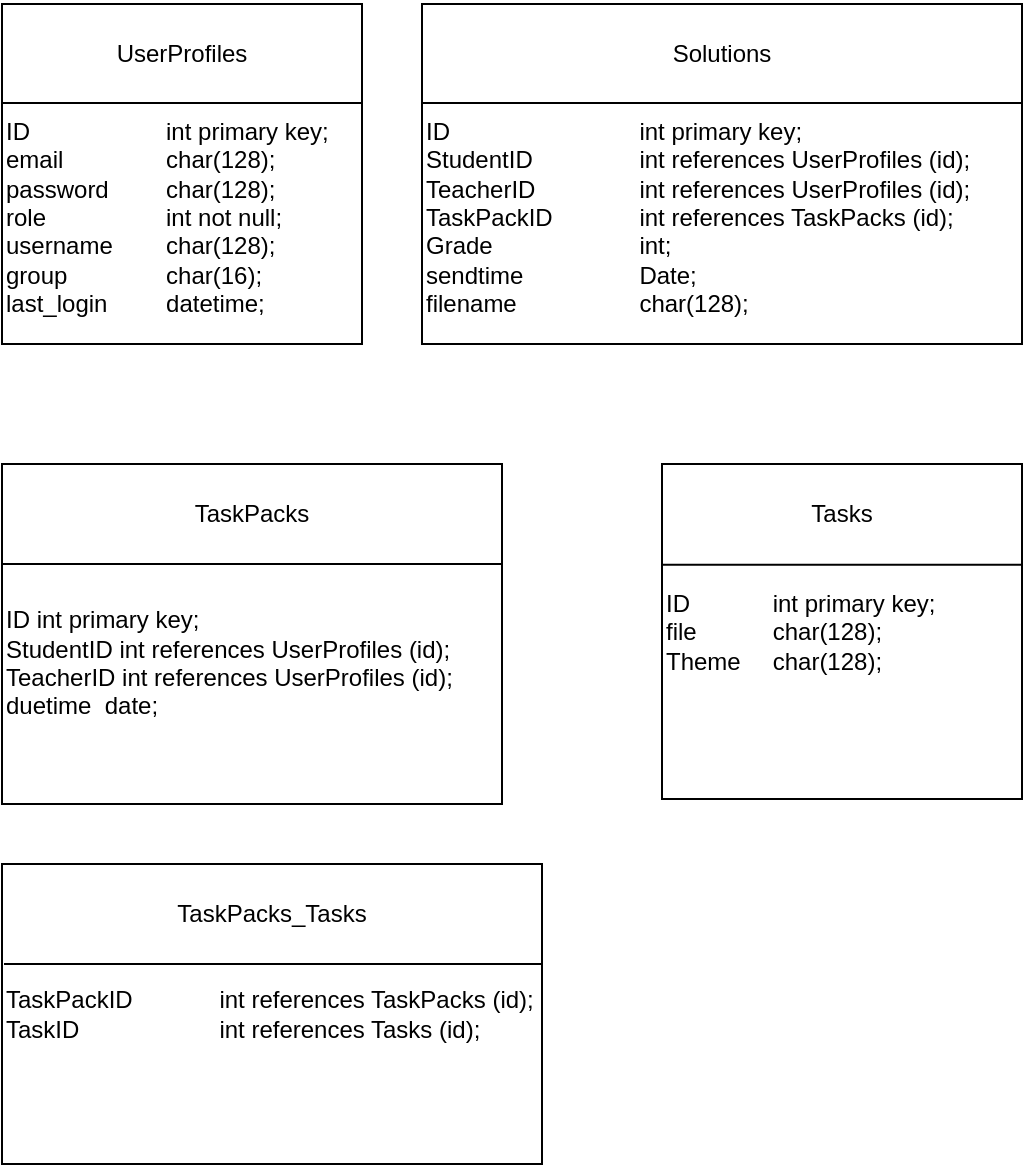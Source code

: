 <mxfile>
    <diagram id="OiTih4PlIG7memxSIhir" name="Page-1">
        <mxGraphModel dx="1200" dy="773" grid="1" gridSize="10" guides="1" tooltips="1" connect="1" arrows="1" fold="1" page="1" pageScale="1" pageWidth="900" pageHeight="1600" math="0" shadow="0">
            <root>
                <mxCell id="0"/>
                <mxCell id="1" parent="0"/>
                <mxCell id="7" value="&lt;div style=&quot;&quot;&gt;&lt;span style=&quot;background-color: initial;&quot;&gt;ID&lt;span style=&quot;white-space: pre;&quot;&gt;&#9;&lt;/span&gt;&lt;span style=&quot;white-space: pre;&quot;&gt;&#9;&lt;/span&gt;int primary key;&lt;/span&gt;&lt;/div&gt;&lt;div style=&quot;&quot;&gt;&lt;span style=&quot;background-color: initial;&quot;&gt;file&lt;span style=&quot;white-space: pre;&quot;&gt;&#9;&lt;/span&gt;&lt;span style=&quot;white-space: pre;&quot;&gt;&#9;&lt;/span&gt;char(128);&lt;/span&gt;&lt;/div&gt;&lt;div style=&quot;&quot;&gt;Theme&lt;span style=&quot;white-space: pre;&quot;&gt;&#9;&lt;/span&gt;char(128);&lt;/div&gt;" style="rounded=0;whiteSpace=wrap;html=1;align=left;" vertex="1" parent="1">
                    <mxGeometry x="470" y="620" width="180" height="167.5" as="geometry"/>
                </mxCell>
                <mxCell id="8" style="edgeStyle=none;html=1;exitX=1;exitY=0.25;exitDx=0;exitDy=0;entryX=0;entryY=0.25;entryDx=0;entryDy=0;endArrow=none;endFill=0;" edge="1" parent="1">
                    <mxGeometry relative="1" as="geometry">
                        <mxPoint x="650" y="670.375" as="sourcePoint"/>
                        <mxPoint x="470" y="670.375" as="targetPoint"/>
                    </mxGeometry>
                </mxCell>
                <mxCell id="9" value="Tasks" style="text;html=1;strokeColor=none;fillColor=none;align=center;verticalAlign=middle;whiteSpace=wrap;rounded=0;rotation=0;" vertex="1" parent="1">
                    <mxGeometry x="520" y="630" width="80" height="30" as="geometry"/>
                </mxCell>
                <mxCell id="10" value="&lt;div style=&quot;&quot;&gt;&lt;span style=&quot;background-color: initial;&quot;&gt;&lt;br&gt;&lt;/span&gt;&lt;/div&gt;&lt;div style=&quot;&quot;&gt;&lt;span style=&quot;background-color: initial;&quot;&gt;&lt;br&gt;&lt;/span&gt;&lt;/div&gt;&lt;div style=&quot;&quot;&gt;&lt;span style=&quot;background-color: initial;&quot;&gt;&lt;br&gt;&lt;/span&gt;&lt;/div&gt;&lt;div style=&quot;&quot;&gt;&lt;span style=&quot;background-color: initial;&quot;&gt;&lt;br&gt;&lt;/span&gt;&lt;/div&gt;&lt;div style=&quot;&quot;&gt;&lt;span style=&quot;background-color: initial;&quot;&gt;ID&lt;span style=&quot;white-space: pre;&quot;&gt;&#9;&lt;/span&gt;&lt;span style=&quot;white-space: pre;&quot;&gt;&#9;&lt;/span&gt;&lt;span style=&quot;white-space: pre;&quot;&gt;&#9;&lt;/span&gt;int primary key;&lt;/span&gt;&lt;/div&gt;&lt;div style=&quot;&quot;&gt;&lt;span style=&quot;background-color: initial;&quot;&gt;email&lt;span style=&quot;white-space: pre;&quot;&gt;&#9;&lt;/span&gt;&lt;span style=&quot;white-space: pre;&quot;&gt;&#9;&lt;/span&gt;char(128);&lt;/span&gt;&lt;/div&gt;&lt;div style=&quot;&quot;&gt;&lt;span style=&quot;background-color: initial;&quot;&gt;password&lt;span style=&quot;white-space: pre;&quot;&gt;&#9;&lt;/span&gt;&lt;span style=&quot;white-space: pre;&quot;&gt;&#9;&lt;/span&gt;char(128);&lt;/span&gt;&lt;/div&gt;&lt;div style=&quot;&quot;&gt;&lt;span style=&quot;background-color: initial;&quot;&gt;role&lt;span style=&quot;white-space: pre;&quot;&gt;&#9;&lt;/span&gt;&lt;span style=&quot;white-space: pre;&quot;&gt;&#9;&lt;/span&gt;&lt;span style=&quot;white-space: pre;&quot;&gt;&#9;&lt;/span&gt;int not null;&lt;/span&gt;&lt;/div&gt;&lt;div style=&quot;&quot;&gt;&lt;span style=&quot;background-color: initial;&quot;&gt;username&lt;span style=&quot;white-space: pre;&quot;&gt;&#9;&lt;/span&gt;char(128);&lt;span style=&quot;white-space: pre;&quot;&gt;&#9;&lt;/span&gt;&lt;/span&gt;&lt;/div&gt;&lt;div style=&quot;&quot;&gt;&lt;span style=&quot;background-color: initial;&quot;&gt;group&lt;span style=&quot;white-space: pre;&quot;&gt;&#9;&lt;/span&gt;&lt;span style=&quot;white-space: pre;&quot;&gt;&#9;&lt;/span&gt;char(16);&lt;/span&gt;&lt;/div&gt;&lt;div style=&quot;&quot;&gt;&lt;span style=&quot;background-color: initial;&quot;&gt;last_login&lt;span style=&quot;white-space: pre;&quot;&gt;&#9;&lt;/span&gt;&lt;span style=&quot;white-space: pre;&quot;&gt;&#9;&lt;/span&gt;datetime;&lt;/span&gt;&lt;/div&gt;&lt;div style=&quot;&quot;&gt;&lt;span style=&quot;background-color: initial;&quot;&gt;&lt;br&gt;&lt;/span&gt;&lt;/div&gt;" style="rounded=0;whiteSpace=wrap;html=1;align=left;" vertex="1" parent="1">
                    <mxGeometry x="140" y="390" width="180" height="170" as="geometry"/>
                </mxCell>
                <mxCell id="11" style="edgeStyle=none;html=1;exitX=1;exitY=0.25;exitDx=0;exitDy=0;entryX=0;entryY=0.25;entryDx=0;entryDy=0;endArrow=none;endFill=0;" edge="1" parent="1">
                    <mxGeometry relative="1" as="geometry">
                        <mxPoint x="320" y="439.5" as="sourcePoint"/>
                        <mxPoint x="140" y="439.5" as="targetPoint"/>
                    </mxGeometry>
                </mxCell>
                <mxCell id="12" value="UserProfiles" style="text;html=1;strokeColor=none;fillColor=none;align=center;verticalAlign=middle;whiteSpace=wrap;rounded=0;rotation=0;" vertex="1" parent="1">
                    <mxGeometry x="190" y="400" width="80" height="30" as="geometry"/>
                </mxCell>
                <mxCell id="15" value="&lt;div style=&quot;&quot;&gt;&lt;div&gt;&lt;span style=&quot;background-color: initial;&quot;&gt;&lt;br&gt;&lt;/span&gt;&lt;/div&gt;&lt;div&gt;&lt;span style=&quot;background-color: initial;&quot;&gt;&lt;br&gt;&lt;/span&gt;&lt;/div&gt;&lt;div&gt;&lt;span style=&quot;background-color: initial;&quot;&gt;ID&lt;span style=&quot;&quot;&gt;&#9;&lt;/span&gt;&lt;span style=&quot;&quot;&gt;&#9;&lt;/span&gt;&lt;span style=&quot;&quot;&gt;&#9;&lt;/span&gt;&lt;span style=&quot;&quot;&gt;&#9;&lt;/span&gt;int primary key;&lt;/span&gt;&lt;/div&gt;&lt;div&gt;StudentID&lt;span style=&quot;&quot;&gt;&#9;&lt;/span&gt;&lt;span style=&quot;&quot;&gt;&#9;&lt;/span&gt;int references UserProfiles (id);&lt;/div&gt;&lt;div&gt;TeacherID&lt;span style=&quot;&quot;&gt;&#9;&lt;/span&gt;&lt;span style=&quot;&quot;&gt;&#9;&lt;/span&gt;int references UserProfiles (id);&lt;/div&gt;&lt;div&gt;&lt;span style=&quot;&quot;&gt;duetime&amp;nbsp;&lt;/span&gt;&lt;span style=&quot;&quot;&gt;&#9;&lt;/span&gt;date;&lt;/div&gt;&lt;/div&gt;" style="rounded=0;whiteSpace=wrap;html=1;align=left;" vertex="1" parent="1">
                    <mxGeometry x="140" y="620" width="250" height="170" as="geometry"/>
                </mxCell>
                <mxCell id="16" style="edgeStyle=none;html=1;endArrow=none;endFill=0;" edge="1" parent="1">
                    <mxGeometry relative="1" as="geometry">
                        <mxPoint x="390" y="670" as="sourcePoint"/>
                        <mxPoint x="140" y="670" as="targetPoint"/>
                    </mxGeometry>
                </mxCell>
                <mxCell id="17" value="TaskPacks" style="text;html=1;strokeColor=none;fillColor=none;align=center;verticalAlign=middle;whiteSpace=wrap;rounded=0;rotation=0;" vertex="1" parent="1">
                    <mxGeometry x="225" y="630" width="80" height="30" as="geometry"/>
                </mxCell>
                <mxCell id="20" value="&lt;div style=&quot;&quot;&gt;&lt;span style=&quot;background-color: initial;&quot;&gt;&lt;br&gt;&lt;/span&gt;&lt;/div&gt;&lt;div style=&quot;&quot;&gt;&lt;span style=&quot;background-color: initial;&quot;&gt;&lt;br&gt;&lt;/span&gt;&lt;/div&gt;&lt;div style=&quot;&quot;&gt;&lt;span style=&quot;background-color: initial;&quot;&gt;&lt;br&gt;&lt;/span&gt;&lt;/div&gt;&lt;div style=&quot;&quot;&gt;&lt;span style=&quot;background-color: initial;&quot;&gt;ID&lt;span style=&quot;white-space: pre;&quot;&gt;&#9;&lt;/span&gt;&lt;span style=&quot;white-space: pre;&quot;&gt;&#9;&lt;/span&gt;&lt;span style=&quot;white-space: pre;&quot;&gt;&#9;&lt;/span&gt;&lt;span style=&quot;white-space: pre;&quot;&gt;&#9;&lt;/span&gt;int primary key;&lt;/span&gt;&lt;br&gt;&lt;/div&gt;&lt;div style=&quot;&quot;&gt;StudentID&lt;span style=&quot;white-space: pre;&quot;&gt;&#9;&lt;/span&gt;&lt;span style=&quot;white-space: pre;&quot;&gt;&#9;&lt;/span&gt;int references UserProfiles (id);&lt;/div&gt;&lt;div style=&quot;&quot;&gt;TeacherID&lt;span style=&quot;white-space: pre;&quot;&gt;&#9;&lt;/span&gt;&lt;span style=&quot;white-space: pre;&quot;&gt;&#9;&lt;/span&gt;int references UserProfiles (id);&lt;/div&gt;&lt;div style=&quot;&quot;&gt;TaskPackID&lt;span style=&quot;white-space: pre;&quot;&gt;&#9;&lt;/span&gt;&lt;span style=&quot;white-space: pre;&quot;&gt;&#9;&lt;/span&gt;int references TaskPacks (id);&lt;/div&gt;&lt;div style=&quot;&quot;&gt;Grade&lt;span style=&quot;white-space: pre;&quot;&gt;&#9;&lt;/span&gt;&lt;span style=&quot;white-space: pre;&quot;&gt;&#9;&lt;/span&gt;&lt;span style=&quot;white-space: pre;&quot;&gt;&#9;&lt;/span&gt;int;&lt;/div&gt;&lt;div style=&quot;&quot;&gt;sendtime&lt;span style=&quot;white-space: pre;&quot;&gt;&#9;&lt;/span&gt;&lt;span style=&quot;white-space: pre;&quot;&gt;&#9;&lt;/span&gt;&lt;span style=&quot;white-space: pre;&quot;&gt;&#9;&lt;/span&gt;Date;&lt;/div&gt;&lt;div style=&quot;&quot;&gt;filename&lt;span style=&quot;white-space: pre;&quot;&gt;&#9;&lt;/span&gt;&lt;span style=&quot;white-space: pre;&quot;&gt;&#9;&lt;/span&gt;&lt;span style=&quot;white-space: pre;&quot;&gt;&#9;&lt;/span&gt;char(128);&lt;/div&gt;" style="rounded=0;whiteSpace=wrap;html=1;align=left;" vertex="1" parent="1">
                    <mxGeometry x="350" y="390" width="300" height="170" as="geometry"/>
                </mxCell>
                <mxCell id="21" style="edgeStyle=none;html=1;exitX=1;exitY=0.25;exitDx=0;exitDy=0;entryX=0;entryY=0.25;entryDx=0;entryDy=0;endArrow=none;endFill=0;" edge="1" parent="1">
                    <mxGeometry relative="1" as="geometry">
                        <mxPoint x="650" y="439.5" as="sourcePoint"/>
                        <mxPoint x="350" y="439.5" as="targetPoint"/>
                    </mxGeometry>
                </mxCell>
                <mxCell id="22" value="Solutions" style="text;html=1;strokeColor=none;fillColor=none;align=center;verticalAlign=middle;whiteSpace=wrap;rounded=0;rotation=0;" vertex="1" parent="1">
                    <mxGeometry x="460" y="400" width="80" height="30" as="geometry"/>
                </mxCell>
                <mxCell id="28" value="&lt;div style=&quot;&quot;&gt;&lt;div&gt;TaskPackID&amp;nbsp;&lt;span style=&quot;white-space: pre;&quot;&gt;&#9;&lt;/span&gt;&lt;span style=&quot;white-space: pre;&quot;&gt;&#9;&lt;/span&gt;int references TaskPacks (id);&lt;/div&gt;&lt;div&gt;TaskID&lt;span style=&quot;white-space: pre;&quot;&gt;&#9;&lt;/span&gt;&lt;span style=&quot;white-space: pre;&quot;&gt;&#9;&lt;/span&gt;&lt;span style=&quot;white-space: pre;&quot;&gt;&#9;&lt;/span&gt;int references Tasks (id);&lt;/div&gt;&lt;/div&gt;" style="rounded=0;whiteSpace=wrap;html=1;align=left;" vertex="1" parent="1">
                    <mxGeometry x="140" y="820" width="270" height="150" as="geometry"/>
                </mxCell>
                <mxCell id="29" style="edgeStyle=none;html=1;endArrow=none;endFill=0;" edge="1" parent="1">
                    <mxGeometry relative="1" as="geometry">
                        <mxPoint x="410" y="870" as="sourcePoint"/>
                        <mxPoint x="141" y="870" as="targetPoint"/>
                    </mxGeometry>
                </mxCell>
                <mxCell id="30" value="TaskPacks_Tasks" style="text;html=1;strokeColor=none;fillColor=none;align=center;verticalAlign=middle;whiteSpace=wrap;rounded=0;rotation=0;" vertex="1" parent="1">
                    <mxGeometry x="235" y="830" width="80" height="30" as="geometry"/>
                </mxCell>
            </root>
        </mxGraphModel>
    </diagram>
</mxfile>